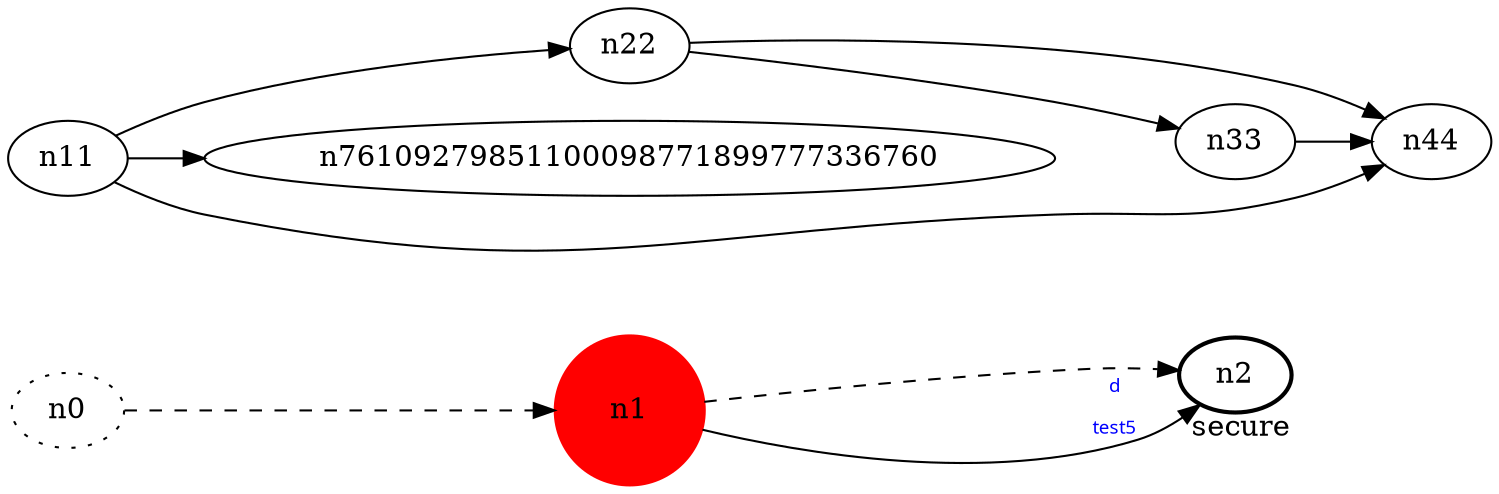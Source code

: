 digraph test5 {
	rankdir=LR;
	fontcolor=blue; /* c0; c1; c0 -- c1 */
	n0 [style=dotted, fillcolor="#123456"]; // c2; c3; c2 -- c3
	n1 [height=1, width=1, color=red, style=filled];
	n2 [style=bold, xlabel="secure"];
	n0 -> n1 -> n2[style=dashed];
	n1 -> n2 [fontname="comic sans", label="d\n\l\G", fontcolor=blue, fontsize=9];
	n11 -> n22;
	n11 -> n76109279851100098771899777336760;
	n11 -> n44;
	n22 -> n33;
	n22 -> n44;
	n33 -> n44;
}
